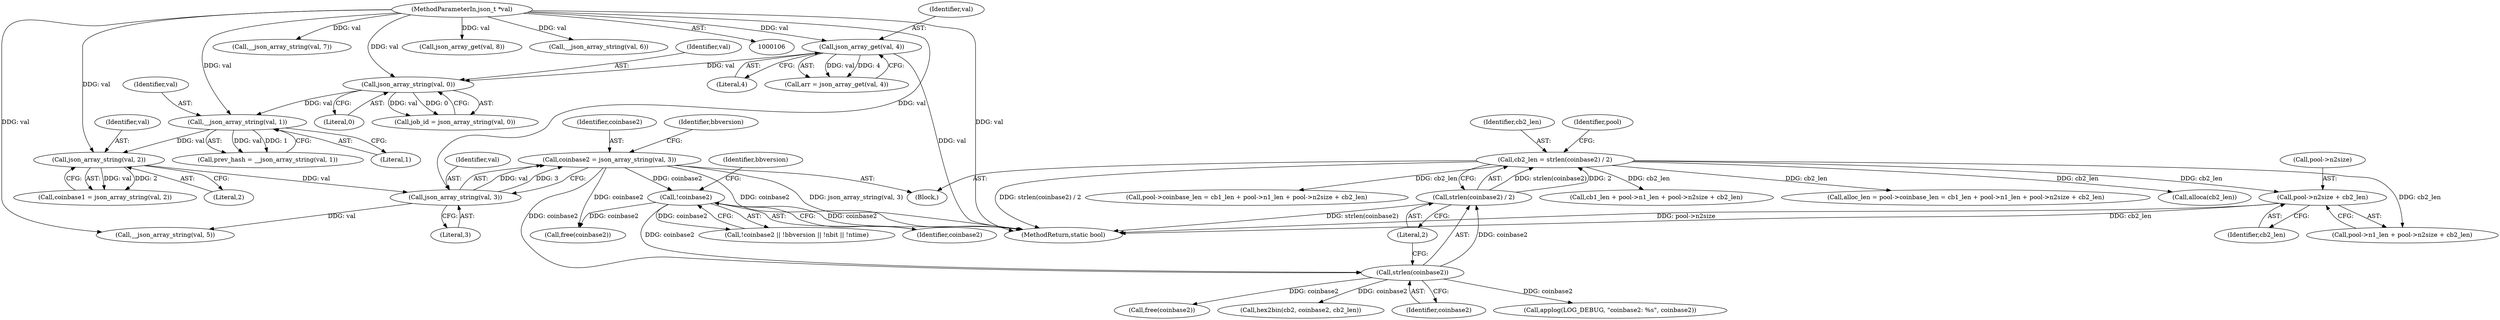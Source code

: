 digraph "0_cgminer_e1c5050734123973b99d181c45e74b2cbb00272e_1@pointer" {
"1000307" [label="(Call,pool->n2size + cb2_len)"];
"1000261" [label="(Call,cb2_len = strlen(coinbase2) / 2)"];
"1000263" [label="(Call,strlen(coinbase2) / 2)"];
"1000264" [label="(Call,strlen(coinbase2))"];
"1000206" [label="(Call,!coinbase2)"];
"1000169" [label="(Call,coinbase2 = json_array_string(val, 3))"];
"1000171" [label="(Call,json_array_string(val, 3))"];
"1000166" [label="(Call,json_array_string(val, 2))"];
"1000161" [label="(Call,__json_array_string(val, 1))"];
"1000156" [label="(Call,json_array_string(val, 0))"];
"1000139" [label="(Call,json_array_get(val, 4))"];
"1000108" [label="(MethodParameterIn,json_t *val)"];
"1000667" [label="(Call,free(coinbase2))"];
"1000139" [label="(Call,json_array_get(val, 4))"];
"1000166" [label="(Call,json_array_string(val, 2))"];
"1000307" [label="(Call,pool->n2size + cb2_len)"];
"1000175" [label="(Identifier,bbversion)"];
"1000311" [label="(Identifier,cb2_len)"];
"1000186" [label="(Call,__json_array_string(val, 7))"];
"1000297" [label="(Call,pool->coinbase_len = cb1_len + pool->n1_len + pool->n2size + cb2_len)"];
"1000137" [label="(Call,arr = json_array_get(val, 4))"];
"1000167" [label="(Identifier,val)"];
"1000303" [label="(Call,pool->n1_len + pool->n2size + cb2_len)"];
"1000301" [label="(Call,cb1_len + pool->n1_len + pool->n2size + cb2_len)"];
"1000206" [label="(Call,!coinbase2)"];
"1000205" [label="(Call,!coinbase2 || !bbversion || !nbit || !ntime)"];
"1000109" [label="(Block,)"];
"1000295" [label="(Call,alloc_len = pool->coinbase_len = cb1_len + pool->n1_len + pool->n2size + cb2_len)"];
"1000171" [label="(Call,json_array_string(val, 3))"];
"1000210" [label="(Identifier,bbversion)"];
"1000529" [label="(Call,hex2bin(cb2, coinbase2, cb2_len))"];
"1000157" [label="(Identifier,val)"];
"1000141" [label="(Literal,4)"];
"1000140" [label="(Identifier,val)"];
"1000161" [label="(Call,__json_array_string(val, 1))"];
"1000156" [label="(Call,json_array_string(val, 0))"];
"1000164" [label="(Call,coinbase1 = json_array_string(val, 2))"];
"1000108" [label="(MethodParameterIn,json_t *val)"];
"1000169" [label="(Call,coinbase2 = json_array_string(val, 3))"];
"1000308" [label="(Call,pool->n2size)"];
"1000264" [label="(Call,strlen(coinbase2))"];
"1000266" [label="(Literal,2)"];
"1000207" [label="(Identifier,coinbase2)"];
"1000159" [label="(Call,prev_hash = __json_array_string(val, 1))"];
"1000162" [label="(Identifier,val)"];
"1000265" [label="(Identifier,coinbase2)"];
"1000168" [label="(Literal,2)"];
"1000163" [label="(Literal,1)"];
"1000269" [label="(Identifier,pool)"];
"1000154" [label="(Call,job_id = json_array_string(val, 0))"];
"1000525" [label="(Call,alloca(cb2_len))"];
"1000263" [label="(Call,strlen(coinbase2) / 2)"];
"1000176" [label="(Call,__json_array_string(val, 5))"];
"1000642" [label="(Call,applog(LOG_DEBUG, \"coinbase2: %s\", coinbase2))"];
"1000192" [label="(Call,json_array_get(val, 8))"];
"1000170" [label="(Identifier,coinbase2)"];
"1000261" [label="(Call,cb2_len = strlen(coinbase2) / 2)"];
"1000173" [label="(Literal,3)"];
"1000172" [label="(Identifier,val)"];
"1000158" [label="(Literal,0)"];
"1000262" [label="(Identifier,cb2_len)"];
"1000181" [label="(Call,__json_array_string(val, 6))"];
"1000227" [label="(Call,free(coinbase2))"];
"1000685" [label="(MethodReturn,static bool)"];
"1000307" -> "1000303"  [label="AST: "];
"1000307" -> "1000311"  [label="CFG: "];
"1000308" -> "1000307"  [label="AST: "];
"1000311" -> "1000307"  [label="AST: "];
"1000303" -> "1000307"  [label="CFG: "];
"1000307" -> "1000685"  [label="DDG: cb2_len"];
"1000307" -> "1000685"  [label="DDG: pool->n2size"];
"1000261" -> "1000307"  [label="DDG: cb2_len"];
"1000261" -> "1000109"  [label="AST: "];
"1000261" -> "1000263"  [label="CFG: "];
"1000262" -> "1000261"  [label="AST: "];
"1000263" -> "1000261"  [label="AST: "];
"1000269" -> "1000261"  [label="CFG: "];
"1000261" -> "1000685"  [label="DDG: strlen(coinbase2) / 2"];
"1000263" -> "1000261"  [label="DDG: strlen(coinbase2)"];
"1000263" -> "1000261"  [label="DDG: 2"];
"1000261" -> "1000295"  [label="DDG: cb2_len"];
"1000261" -> "1000297"  [label="DDG: cb2_len"];
"1000261" -> "1000301"  [label="DDG: cb2_len"];
"1000261" -> "1000303"  [label="DDG: cb2_len"];
"1000261" -> "1000525"  [label="DDG: cb2_len"];
"1000263" -> "1000266"  [label="CFG: "];
"1000264" -> "1000263"  [label="AST: "];
"1000266" -> "1000263"  [label="AST: "];
"1000263" -> "1000685"  [label="DDG: strlen(coinbase2)"];
"1000264" -> "1000263"  [label="DDG: coinbase2"];
"1000264" -> "1000265"  [label="CFG: "];
"1000265" -> "1000264"  [label="AST: "];
"1000266" -> "1000264"  [label="CFG: "];
"1000206" -> "1000264"  [label="DDG: coinbase2"];
"1000169" -> "1000264"  [label="DDG: coinbase2"];
"1000264" -> "1000529"  [label="DDG: coinbase2"];
"1000264" -> "1000642"  [label="DDG: coinbase2"];
"1000264" -> "1000667"  [label="DDG: coinbase2"];
"1000206" -> "1000205"  [label="AST: "];
"1000206" -> "1000207"  [label="CFG: "];
"1000207" -> "1000206"  [label="AST: "];
"1000210" -> "1000206"  [label="CFG: "];
"1000205" -> "1000206"  [label="CFG: "];
"1000206" -> "1000685"  [label="DDG: coinbase2"];
"1000206" -> "1000205"  [label="DDG: coinbase2"];
"1000169" -> "1000206"  [label="DDG: coinbase2"];
"1000206" -> "1000227"  [label="DDG: coinbase2"];
"1000169" -> "1000109"  [label="AST: "];
"1000169" -> "1000171"  [label="CFG: "];
"1000170" -> "1000169"  [label="AST: "];
"1000171" -> "1000169"  [label="AST: "];
"1000175" -> "1000169"  [label="CFG: "];
"1000169" -> "1000685"  [label="DDG: json_array_string(val, 3)"];
"1000169" -> "1000685"  [label="DDG: coinbase2"];
"1000171" -> "1000169"  [label="DDG: val"];
"1000171" -> "1000169"  [label="DDG: 3"];
"1000169" -> "1000227"  [label="DDG: coinbase2"];
"1000171" -> "1000173"  [label="CFG: "];
"1000172" -> "1000171"  [label="AST: "];
"1000173" -> "1000171"  [label="AST: "];
"1000166" -> "1000171"  [label="DDG: val"];
"1000108" -> "1000171"  [label="DDG: val"];
"1000171" -> "1000176"  [label="DDG: val"];
"1000166" -> "1000164"  [label="AST: "];
"1000166" -> "1000168"  [label="CFG: "];
"1000167" -> "1000166"  [label="AST: "];
"1000168" -> "1000166"  [label="AST: "];
"1000164" -> "1000166"  [label="CFG: "];
"1000166" -> "1000164"  [label="DDG: val"];
"1000166" -> "1000164"  [label="DDG: 2"];
"1000161" -> "1000166"  [label="DDG: val"];
"1000108" -> "1000166"  [label="DDG: val"];
"1000161" -> "1000159"  [label="AST: "];
"1000161" -> "1000163"  [label="CFG: "];
"1000162" -> "1000161"  [label="AST: "];
"1000163" -> "1000161"  [label="AST: "];
"1000159" -> "1000161"  [label="CFG: "];
"1000161" -> "1000159"  [label="DDG: val"];
"1000161" -> "1000159"  [label="DDG: 1"];
"1000156" -> "1000161"  [label="DDG: val"];
"1000108" -> "1000161"  [label="DDG: val"];
"1000156" -> "1000154"  [label="AST: "];
"1000156" -> "1000158"  [label="CFG: "];
"1000157" -> "1000156"  [label="AST: "];
"1000158" -> "1000156"  [label="AST: "];
"1000154" -> "1000156"  [label="CFG: "];
"1000156" -> "1000154"  [label="DDG: val"];
"1000156" -> "1000154"  [label="DDG: 0"];
"1000139" -> "1000156"  [label="DDG: val"];
"1000108" -> "1000156"  [label="DDG: val"];
"1000139" -> "1000137"  [label="AST: "];
"1000139" -> "1000141"  [label="CFG: "];
"1000140" -> "1000139"  [label="AST: "];
"1000141" -> "1000139"  [label="AST: "];
"1000137" -> "1000139"  [label="CFG: "];
"1000139" -> "1000685"  [label="DDG: val"];
"1000139" -> "1000137"  [label="DDG: val"];
"1000139" -> "1000137"  [label="DDG: 4"];
"1000108" -> "1000139"  [label="DDG: val"];
"1000108" -> "1000106"  [label="AST: "];
"1000108" -> "1000685"  [label="DDG: val"];
"1000108" -> "1000176"  [label="DDG: val"];
"1000108" -> "1000181"  [label="DDG: val"];
"1000108" -> "1000186"  [label="DDG: val"];
"1000108" -> "1000192"  [label="DDG: val"];
}
